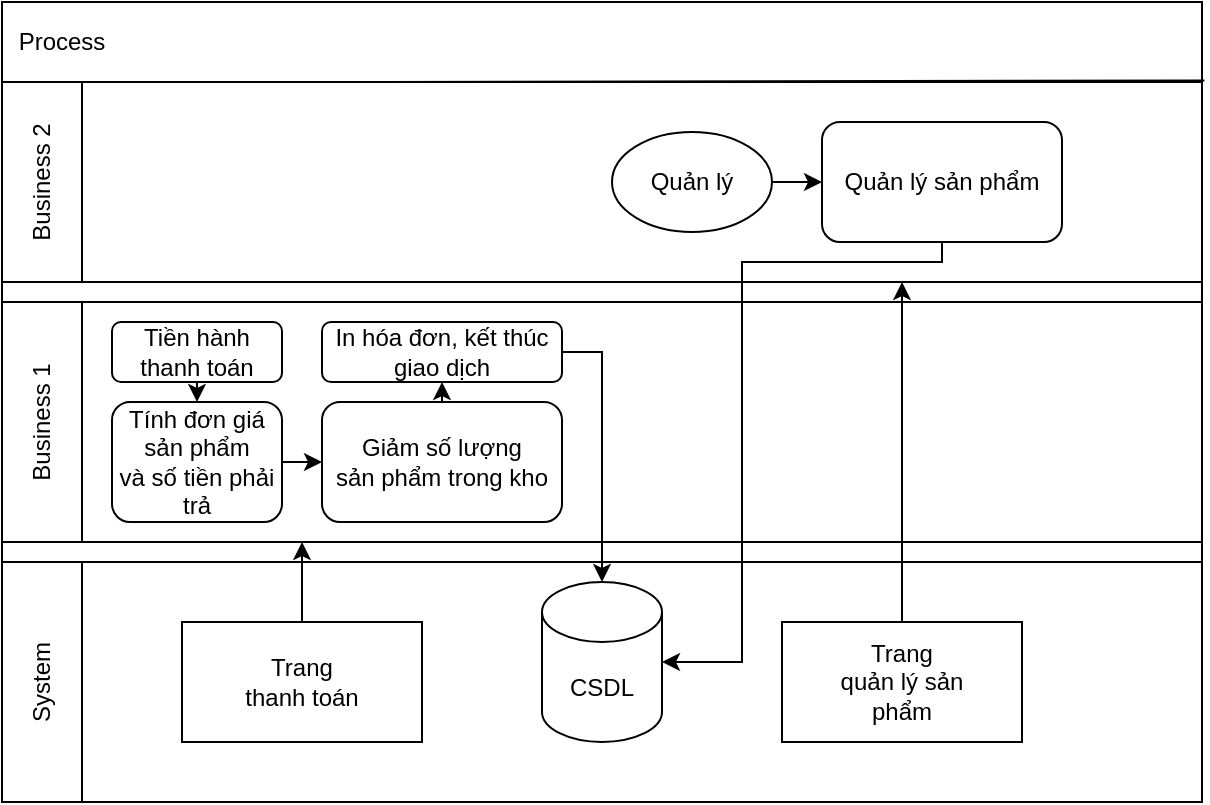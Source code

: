 <mxfile version="13.9.9" type="device"><diagram id="bV9i614WtMlgoLdYIO4O" name="Page-1"><mxGraphModel dx="782" dy="506" grid="1" gridSize="10" guides="1" tooltips="1" connect="1" arrows="1" fold="1" page="1" pageScale="1" pageWidth="850" pageHeight="1100" math="0" shadow="0"><root><mxCell id="0"/><mxCell id="1" parent="0"/><mxCell id="peep65SvaaIrjBDXtUlM-1" value="" style="rounded=0;whiteSpace=wrap;html=1;" vertex="1" parent="1"><mxGeometry x="40" y="80" width="600" height="400" as="geometry"/></mxCell><mxCell id="peep65SvaaIrjBDXtUlM-3" value="Process" style="text;html=1;strokeColor=none;fillColor=none;align=center;verticalAlign=middle;whiteSpace=wrap;rounded=0;" vertex="1" parent="1"><mxGeometry x="50" y="90" width="40" height="20" as="geometry"/></mxCell><mxCell id="peep65SvaaIrjBDXtUlM-6" value="" style="endArrow=none;html=1;exitX=0;exitY=0.101;exitDx=0;exitDy=0;exitPerimeter=0;entryX=1.002;entryY=0.098;entryDx=0;entryDy=0;entryPerimeter=0;" edge="1" parent="1" source="peep65SvaaIrjBDXtUlM-1" target="peep65SvaaIrjBDXtUlM-1"><mxGeometry width="50" height="50" relative="1" as="geometry"><mxPoint x="340" y="330" as="sourcePoint"/><mxPoint x="390" y="280" as="targetPoint"/></mxGeometry></mxCell><mxCell id="peep65SvaaIrjBDXtUlM-7" value="" style="rounded=0;whiteSpace=wrap;html=1;" vertex="1" parent="1"><mxGeometry x="40" y="360" width="600" height="120" as="geometry"/></mxCell><mxCell id="peep65SvaaIrjBDXtUlM-8" value="" style="rounded=0;whiteSpace=wrap;html=1;" vertex="1" parent="1"><mxGeometry x="40" y="360" width="40" height="120" as="geometry"/></mxCell><mxCell id="peep65SvaaIrjBDXtUlM-9" value="System" style="text;html=1;strokeColor=none;fillColor=none;align=center;verticalAlign=middle;whiteSpace=wrap;rounded=0;rotation=-90;" vertex="1" parent="1"><mxGeometry x="40" y="410" width="40" height="20" as="geometry"/></mxCell><mxCell id="peep65SvaaIrjBDXtUlM-21" style="edgeStyle=orthogonalEdgeStyle;rounded=0;orthogonalLoop=1;jettySize=auto;html=1;exitX=0.5;exitY=0;exitDx=0;exitDy=0;entryX=0.25;entryY=1;entryDx=0;entryDy=0;" edge="1" parent="1" source="peep65SvaaIrjBDXtUlM-12" target="peep65SvaaIrjBDXtUlM-14"><mxGeometry relative="1" as="geometry"/></mxCell><mxCell id="peep65SvaaIrjBDXtUlM-12" value="Trang&lt;br&gt;thanh toán" style="rounded=0;whiteSpace=wrap;html=1;" vertex="1" parent="1"><mxGeometry x="130" y="390" width="120" height="60" as="geometry"/></mxCell><mxCell id="peep65SvaaIrjBDXtUlM-13" value="Trang&lt;br&gt;quản lý sản&lt;br&gt;phẩm" style="rounded=0;whiteSpace=wrap;html=1;" vertex="1" parent="1"><mxGeometry x="430" y="390" width="120" height="60" as="geometry"/></mxCell><mxCell id="peep65SvaaIrjBDXtUlM-14" value="" style="rounded=0;whiteSpace=wrap;html=1;" vertex="1" parent="1"><mxGeometry x="40" y="230" width="600" height="120" as="geometry"/></mxCell><mxCell id="peep65SvaaIrjBDXtUlM-15" value="" style="rounded=0;whiteSpace=wrap;html=1;" vertex="1" parent="1"><mxGeometry x="40" y="230" width="40" height="120" as="geometry"/></mxCell><mxCell id="peep65SvaaIrjBDXtUlM-16" value="Business 1" style="text;html=1;strokeColor=none;fillColor=none;align=center;verticalAlign=middle;whiteSpace=wrap;rounded=0;rotation=-90;" vertex="1" parent="1"><mxGeometry x="25" y="280" width="70" height="20" as="geometry"/></mxCell><mxCell id="peep65SvaaIrjBDXtUlM-17" value="" style="rounded=0;whiteSpace=wrap;html=1;" vertex="1" parent="1"><mxGeometry x="40" y="120" width="600" height="100" as="geometry"/></mxCell><mxCell id="peep65SvaaIrjBDXtUlM-18" value="" style="rounded=0;whiteSpace=wrap;html=1;" vertex="1" parent="1"><mxGeometry x="40" y="120" width="40" height="100" as="geometry"/></mxCell><mxCell id="peep65SvaaIrjBDXtUlM-19" value="Business 2" style="text;html=1;strokeColor=none;fillColor=none;align=center;verticalAlign=middle;whiteSpace=wrap;rounded=0;rotation=-90;" vertex="1" parent="1"><mxGeometry x="25" y="160" width="70" height="20" as="geometry"/></mxCell><mxCell id="peep65SvaaIrjBDXtUlM-24" style="edgeStyle=orthogonalEdgeStyle;rounded=0;orthogonalLoop=1;jettySize=auto;html=1;exitX=0.5;exitY=1;exitDx=0;exitDy=0;entryX=0.5;entryY=0;entryDx=0;entryDy=0;" edge="1" parent="1" source="peep65SvaaIrjBDXtUlM-22" target="peep65SvaaIrjBDXtUlM-23"><mxGeometry relative="1" as="geometry"/></mxCell><mxCell id="peep65SvaaIrjBDXtUlM-22" value="Tiền hành&lt;br&gt;thanh toán" style="rounded=1;whiteSpace=wrap;html=1;" vertex="1" parent="1"><mxGeometry x="95" y="240" width="85" height="30" as="geometry"/></mxCell><mxCell id="peep65SvaaIrjBDXtUlM-26" style="edgeStyle=orthogonalEdgeStyle;rounded=0;orthogonalLoop=1;jettySize=auto;html=1;exitX=1;exitY=0.5;exitDx=0;exitDy=0;entryX=0;entryY=0.5;entryDx=0;entryDy=0;" edge="1" parent="1" source="peep65SvaaIrjBDXtUlM-23" target="peep65SvaaIrjBDXtUlM-25"><mxGeometry relative="1" as="geometry"/></mxCell><mxCell id="peep65SvaaIrjBDXtUlM-23" value="Tính đơn giá&lt;br&gt;sản phẩm&lt;br&gt;và số tiền phải&lt;br&gt;trả" style="rounded=1;whiteSpace=wrap;html=1;" vertex="1" parent="1"><mxGeometry x="95" y="280" width="85" height="60" as="geometry"/></mxCell><mxCell id="peep65SvaaIrjBDXtUlM-28" style="edgeStyle=orthogonalEdgeStyle;rounded=0;orthogonalLoop=1;jettySize=auto;html=1;exitX=0.5;exitY=0;exitDx=0;exitDy=0;entryX=0.5;entryY=1;entryDx=0;entryDy=0;" edge="1" parent="1" source="peep65SvaaIrjBDXtUlM-25" target="peep65SvaaIrjBDXtUlM-27"><mxGeometry relative="1" as="geometry"/></mxCell><mxCell id="peep65SvaaIrjBDXtUlM-25" value="Giảm số lượng&lt;br&gt;sản phẩm trong kho" style="rounded=1;whiteSpace=wrap;html=1;" vertex="1" parent="1"><mxGeometry x="200" y="280" width="120" height="60" as="geometry"/></mxCell><mxCell id="peep65SvaaIrjBDXtUlM-35" style="edgeStyle=orthogonalEdgeStyle;rounded=0;orthogonalLoop=1;jettySize=auto;html=1;exitX=1;exitY=0.5;exitDx=0;exitDy=0;entryX=0.5;entryY=0;entryDx=0;entryDy=0;entryPerimeter=0;" edge="1" parent="1" source="peep65SvaaIrjBDXtUlM-27" target="peep65SvaaIrjBDXtUlM-33"><mxGeometry relative="1" as="geometry"/></mxCell><mxCell id="peep65SvaaIrjBDXtUlM-27" value="In hóa đơn, kết thúc&lt;br&gt;giao dịch" style="rounded=1;whiteSpace=wrap;html=1;" vertex="1" parent="1"><mxGeometry x="200" y="240" width="120" height="30" as="geometry"/></mxCell><mxCell id="peep65SvaaIrjBDXtUlM-29" style="edgeStyle=orthogonalEdgeStyle;rounded=0;orthogonalLoop=1;jettySize=auto;html=1;exitX=0.5;exitY=0;exitDx=0;exitDy=0;entryX=0.75;entryY=1;entryDx=0;entryDy=0;" edge="1" parent="1" source="peep65SvaaIrjBDXtUlM-13" target="peep65SvaaIrjBDXtUlM-17"><mxGeometry relative="1" as="geometry"/></mxCell><mxCell id="peep65SvaaIrjBDXtUlM-32" style="edgeStyle=orthogonalEdgeStyle;rounded=0;orthogonalLoop=1;jettySize=auto;html=1;exitX=1;exitY=0.5;exitDx=0;exitDy=0;entryX=0;entryY=0.5;entryDx=0;entryDy=0;" edge="1" parent="1" source="peep65SvaaIrjBDXtUlM-30" target="peep65SvaaIrjBDXtUlM-31"><mxGeometry relative="1" as="geometry"/></mxCell><mxCell id="peep65SvaaIrjBDXtUlM-30" value="Quản lý" style="ellipse;whiteSpace=wrap;html=1;" vertex="1" parent="1"><mxGeometry x="345" y="145" width="80" height="50" as="geometry"/></mxCell><mxCell id="peep65SvaaIrjBDXtUlM-36" style="edgeStyle=orthogonalEdgeStyle;rounded=0;orthogonalLoop=1;jettySize=auto;html=1;exitX=0.5;exitY=1;exitDx=0;exitDy=0;entryX=1;entryY=0.5;entryDx=0;entryDy=0;entryPerimeter=0;" edge="1" parent="1" source="peep65SvaaIrjBDXtUlM-31" target="peep65SvaaIrjBDXtUlM-33"><mxGeometry relative="1" as="geometry"><Array as="points"><mxPoint x="510" y="210"/><mxPoint x="410" y="210"/><mxPoint x="410" y="410"/></Array></mxGeometry></mxCell><mxCell id="peep65SvaaIrjBDXtUlM-31" value="Quản lý sản phẩm" style="rounded=1;whiteSpace=wrap;html=1;" vertex="1" parent="1"><mxGeometry x="450" y="140" width="120" height="60" as="geometry"/></mxCell><mxCell id="peep65SvaaIrjBDXtUlM-33" value="CSDL" style="shape=cylinder3;whiteSpace=wrap;html=1;boundedLbl=1;backgroundOutline=1;size=15;" vertex="1" parent="1"><mxGeometry x="310" y="370" width="60" height="80" as="geometry"/></mxCell></root></mxGraphModel></diagram></mxfile>